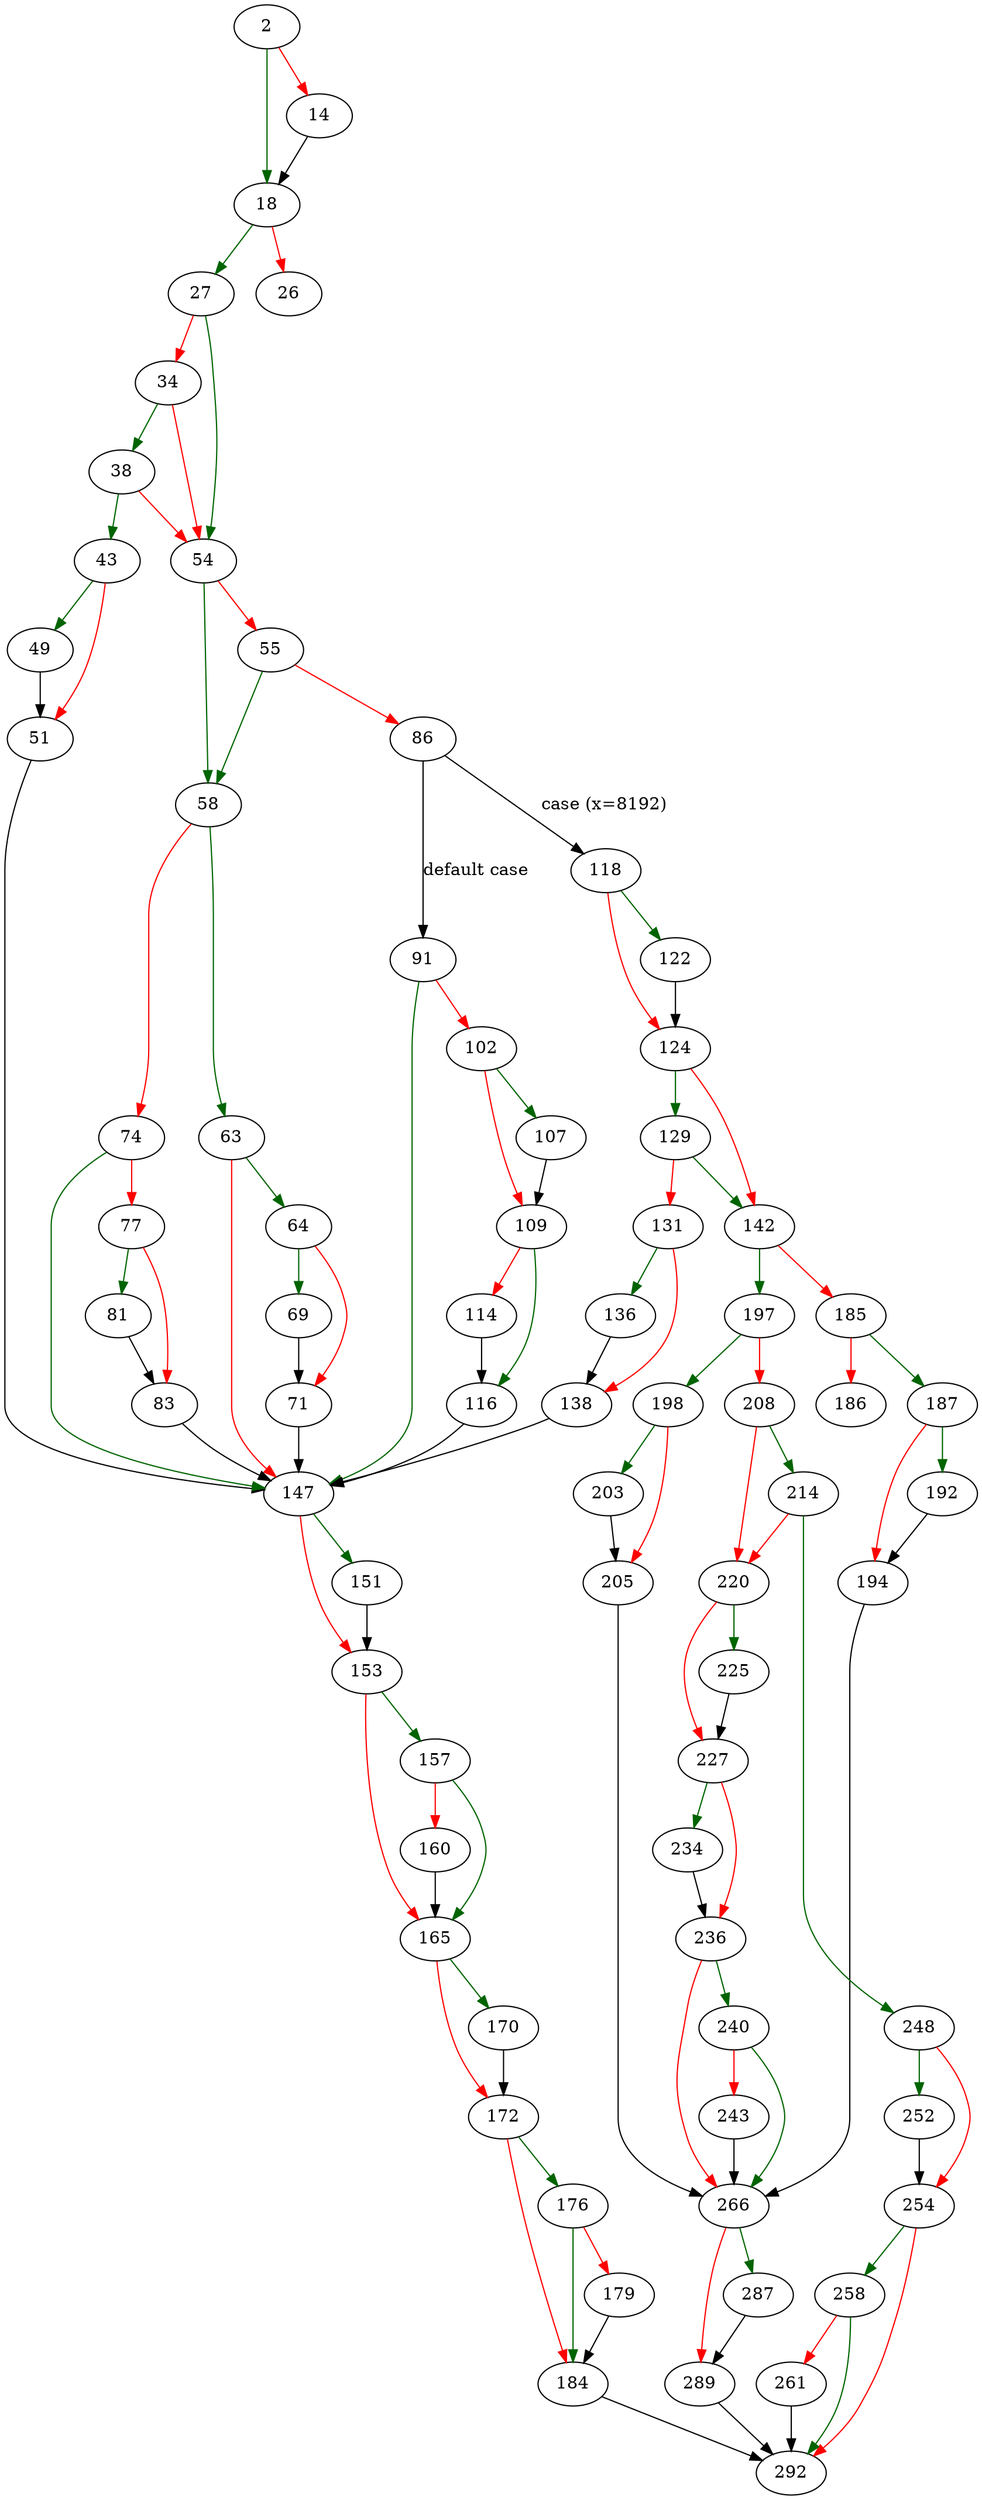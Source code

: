 strict digraph "recheck" {
	// Node definitions.
	2 [entry=true];
	18;
	14;
	27;
	26;
	54;
	34;
	38;
	43;
	49;
	51;
	147;
	58;
	55;
	86;
	63;
	74;
	64;
	69;
	71;
	77;
	81;
	83;
	118;
	91;
	102;
	107;
	109;
	116;
	114;
	122;
	124;
	129;
	142;
	131;
	136;
	138;
	197;
	185;
	151;
	153;
	157;
	165;
	160;
	170;
	172;
	176;
	184;
	179;
	292;
	187;
	186;
	192;
	194;
	266;
	198;
	208;
	203;
	205;
	214;
	220;
	248;
	225;
	227;
	234;
	236;
	240;
	243;
	252;
	254;
	258;
	261;
	287;
	289;

	// Edge definitions.
	2 -> 18 [
		color=darkgreen
		cond=true
	];
	2 -> 14 [
		color=red
		cond=false
	];
	18 -> 27 [
		color=darkgreen
		cond=true
	];
	18 -> 26 [
		color=red
		cond=false
	];
	14 -> 18;
	27 -> 54 [
		color=darkgreen
		cond=true
	];
	27 -> 34 [
		color=red
		cond=false
	];
	54 -> 58 [
		color=darkgreen
		cond=true
	];
	54 -> 55 [
		color=red
		cond=false
	];
	34 -> 54 [
		color=red
		cond=false
	];
	34 -> 38 [
		color=darkgreen
		cond=true
	];
	38 -> 54 [
		color=red
		cond=false
	];
	38 -> 43 [
		color=darkgreen
		cond=true
	];
	43 -> 49 [
		color=darkgreen
		cond=true
	];
	43 -> 51 [
		color=red
		cond=false
	];
	49 -> 51;
	51 -> 147;
	147 -> 151 [
		color=darkgreen
		cond=true
	];
	147 -> 153 [
		color=red
		cond=false
	];
	58 -> 63 [
		color=darkgreen
		cond=true
	];
	58 -> 74 [
		color=red
		cond=false
	];
	55 -> 58 [
		color=darkgreen
		cond=true
	];
	55 -> 86 [
		color=red
		cond=false
	];
	86 -> 118 [
		cond="case (x=8192)"
		label="case (x=8192)"
	];
	86 -> 91 [
		cond="default case"
		label="default case"
	];
	63 -> 147 [
		color=red
		cond=false
	];
	63 -> 64 [
		color=darkgreen
		cond=true
	];
	74 -> 147 [
		color=darkgreen
		cond=true
	];
	74 -> 77 [
		color=red
		cond=false
	];
	64 -> 69 [
		color=darkgreen
		cond=true
	];
	64 -> 71 [
		color=red
		cond=false
	];
	69 -> 71;
	71 -> 147;
	77 -> 81 [
		color=darkgreen
		cond=true
	];
	77 -> 83 [
		color=red
		cond=false
	];
	81 -> 83;
	83 -> 147;
	118 -> 122 [
		color=darkgreen
		cond=true
	];
	118 -> 124 [
		color=red
		cond=false
	];
	91 -> 147 [
		color=darkgreen
		cond=true
	];
	91 -> 102 [
		color=red
		cond=false
	];
	102 -> 107 [
		color=darkgreen
		cond=true
	];
	102 -> 109 [
		color=red
		cond=false
	];
	107 -> 109;
	109 -> 116 [
		color=darkgreen
		cond=true
	];
	109 -> 114 [
		color=red
		cond=false
	];
	116 -> 147;
	114 -> 116;
	122 -> 124;
	124 -> 129 [
		color=darkgreen
		cond=true
	];
	124 -> 142 [
		color=red
		cond=false
	];
	129 -> 142 [
		color=darkgreen
		cond=true
	];
	129 -> 131 [
		color=red
		cond=false
	];
	142 -> 197 [
		color=darkgreen
		cond=true
	];
	142 -> 185 [
		color=red
		cond=false
	];
	131 -> 136 [
		color=darkgreen
		cond=true
	];
	131 -> 138 [
		color=red
		cond=false
	];
	136 -> 138;
	138 -> 147;
	197 -> 198 [
		color=darkgreen
		cond=true
	];
	197 -> 208 [
		color=red
		cond=false
	];
	185 -> 187 [
		color=darkgreen
		cond=true
	];
	185 -> 186 [
		color=red
		cond=false
	];
	151 -> 153;
	153 -> 157 [
		color=darkgreen
		cond=true
	];
	153 -> 165 [
		color=red
		cond=false
	];
	157 -> 165 [
		color=darkgreen
		cond=true
	];
	157 -> 160 [
		color=red
		cond=false
	];
	165 -> 170 [
		color=darkgreen
		cond=true
	];
	165 -> 172 [
		color=red
		cond=false
	];
	160 -> 165;
	170 -> 172;
	172 -> 176 [
		color=darkgreen
		cond=true
	];
	172 -> 184 [
		color=red
		cond=false
	];
	176 -> 184 [
		color=darkgreen
		cond=true
	];
	176 -> 179 [
		color=red
		cond=false
	];
	184 -> 292;
	179 -> 184;
	187 -> 192 [
		color=darkgreen
		cond=true
	];
	187 -> 194 [
		color=red
		cond=false
	];
	192 -> 194;
	194 -> 266;
	266 -> 287 [
		color=darkgreen
		cond=true
	];
	266 -> 289 [
		color=red
		cond=false
	];
	198 -> 203 [
		color=darkgreen
		cond=true
	];
	198 -> 205 [
		color=red
		cond=false
	];
	208 -> 214 [
		color=darkgreen
		cond=true
	];
	208 -> 220 [
		color=red
		cond=false
	];
	203 -> 205;
	205 -> 266;
	214 -> 220 [
		color=red
		cond=false
	];
	214 -> 248 [
		color=darkgreen
		cond=true
	];
	220 -> 225 [
		color=darkgreen
		cond=true
	];
	220 -> 227 [
		color=red
		cond=false
	];
	248 -> 252 [
		color=darkgreen
		cond=true
	];
	248 -> 254 [
		color=red
		cond=false
	];
	225 -> 227;
	227 -> 234 [
		color=darkgreen
		cond=true
	];
	227 -> 236 [
		color=red
		cond=false
	];
	234 -> 236;
	236 -> 266 [
		color=red
		cond=false
	];
	236 -> 240 [
		color=darkgreen
		cond=true
	];
	240 -> 266 [
		color=darkgreen
		cond=true
	];
	240 -> 243 [
		color=red
		cond=false
	];
	243 -> 266;
	252 -> 254;
	254 -> 292 [
		color=red
		cond=false
	];
	254 -> 258 [
		color=darkgreen
		cond=true
	];
	258 -> 292 [
		color=darkgreen
		cond=true
	];
	258 -> 261 [
		color=red
		cond=false
	];
	261 -> 292;
	287 -> 289;
	289 -> 292;
}